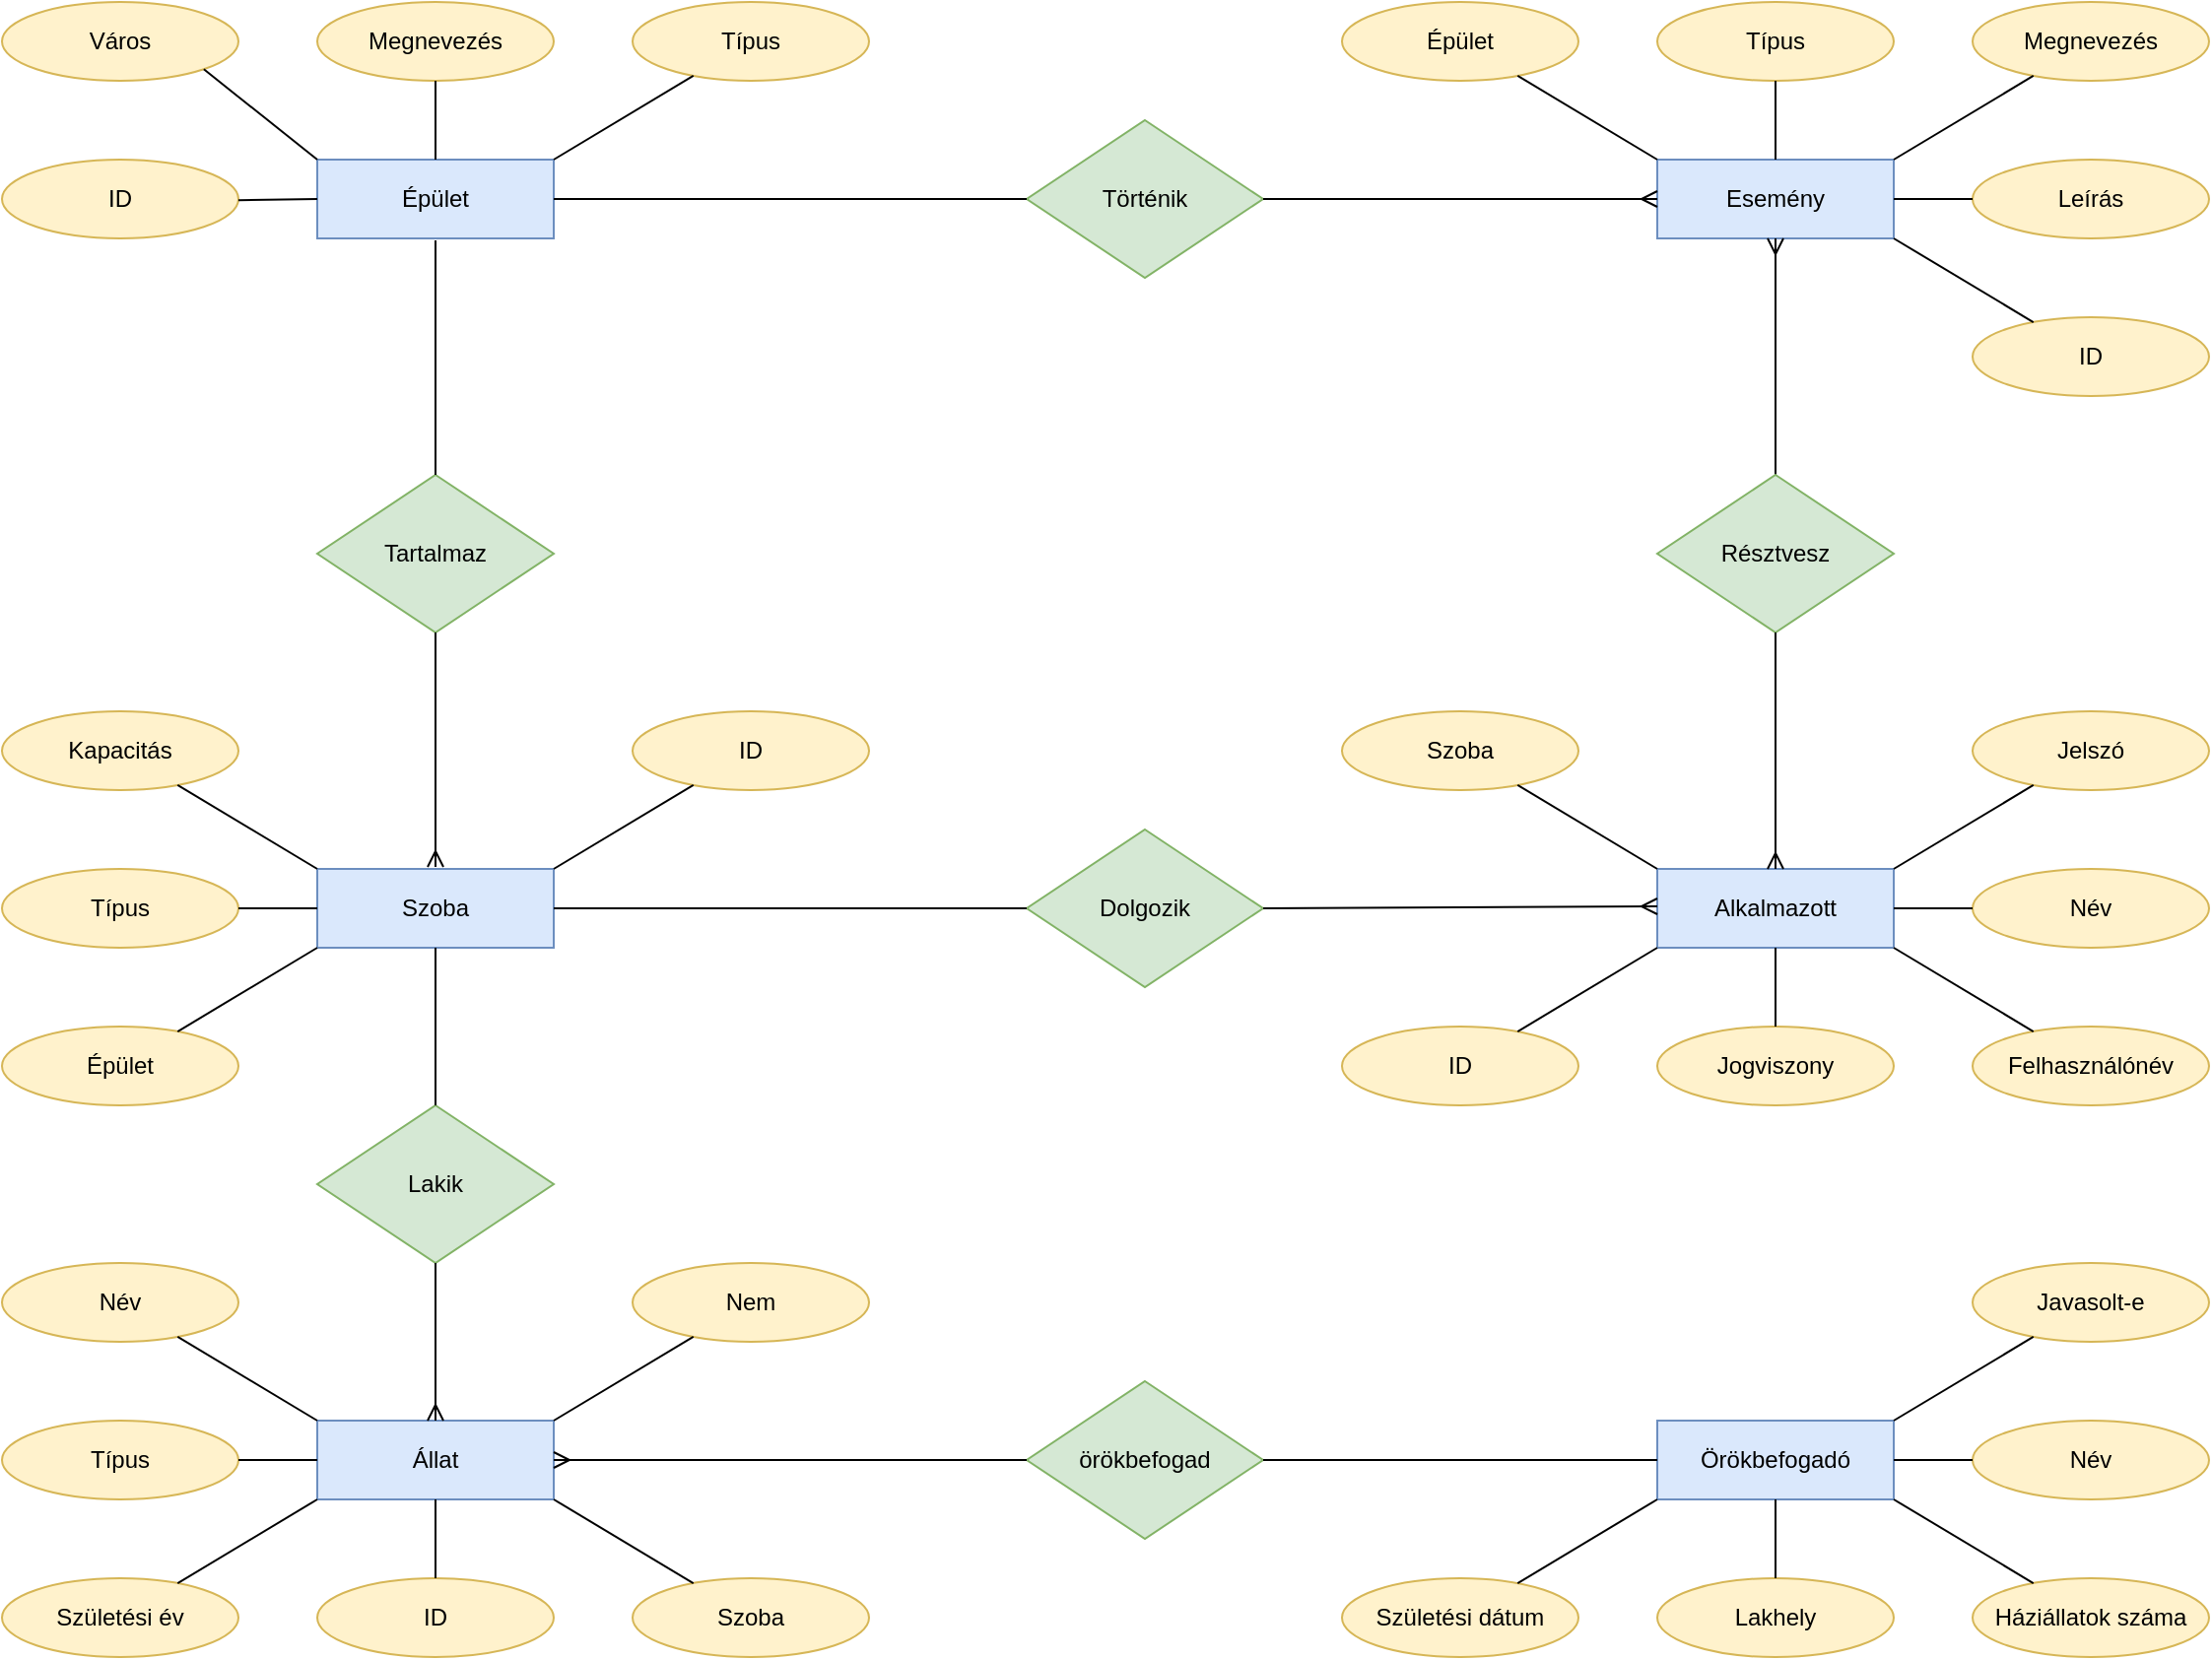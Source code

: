 <mxfile version="14.5.1" type="device"><diagram id="u18SW2AZ_lB3MHqnyf4B" name="1 oldal"><mxGraphModel dx="850" dy="491" grid="1" gridSize="10" guides="1" tooltips="1" connect="1" arrows="1" fold="1" page="1" pageScale="1" pageWidth="827" pageHeight="1169" math="0" shadow="0"><root><mxCell id="0"/><mxCell id="1" parent="0"/><mxCell id="mSqwSO7IdRFljXTnR4P8-1" value="Épület" style="rounded=0;whiteSpace=wrap;html=1;fillColor=#dae8fc;strokeColor=#6c8ebf;" vertex="1" parent="1"><mxGeometry x="320" y="280" width="120" height="40" as="geometry"/></mxCell><mxCell id="mSqwSO7IdRFljXTnR4P8-2" value="Szoba" style="rounded=0;whiteSpace=wrap;html=1;fillColor=#dae8fc;strokeColor=#6c8ebf;" vertex="1" parent="1"><mxGeometry x="320" y="640" width="120" height="40" as="geometry"/></mxCell><mxCell id="mSqwSO7IdRFljXTnR4P8-3" value="Állat" style="rounded=0;whiteSpace=wrap;html=1;fillColor=#dae8fc;strokeColor=#6c8ebf;" vertex="1" parent="1"><mxGeometry x="320" y="920" width="120" height="40" as="geometry"/></mxCell><mxCell id="mSqwSO7IdRFljXTnR4P8-4" value="Alkalmazott" style="rounded=0;whiteSpace=wrap;html=1;fillColor=#dae8fc;strokeColor=#6c8ebf;" vertex="1" parent="1"><mxGeometry x="1000" y="640" width="120" height="40" as="geometry"/></mxCell><mxCell id="mSqwSO7IdRFljXTnR4P8-6" value="Örökbefogadó" style="rounded=0;whiteSpace=wrap;html=1;fillColor=#dae8fc;strokeColor=#6c8ebf;" vertex="1" parent="1"><mxGeometry x="1000" y="920" width="120" height="40" as="geometry"/></mxCell><mxCell id="mSqwSO7IdRFljXTnR4P8-7" value="Megnevezés" style="ellipse;whiteSpace=wrap;html=1;fillColor=#fff2cc;strokeColor=#d6b656;" vertex="1" parent="1"><mxGeometry x="320" y="200" width="120" height="40" as="geometry"/></mxCell><mxCell id="mSqwSO7IdRFljXTnR4P8-9" value="" style="endArrow=none;html=1;entryX=0.5;entryY=0;entryDx=0;entryDy=0;exitX=0.5;exitY=1;exitDx=0;exitDy=0;" edge="1" parent="1" source="mSqwSO7IdRFljXTnR4P8-7" target="mSqwSO7IdRFljXTnR4P8-1"><mxGeometry width="50" height="50" relative="1" as="geometry"><mxPoint x="390" y="340" as="sourcePoint"/><mxPoint x="440" y="290" as="targetPoint"/></mxGeometry></mxCell><mxCell id="mSqwSO7IdRFljXTnR4P8-10" value="Város" style="ellipse;whiteSpace=wrap;html=1;fillColor=#fff2cc;strokeColor=#d6b656;" vertex="1" parent="1"><mxGeometry x="160" y="200" width="120" height="40" as="geometry"/></mxCell><mxCell id="mSqwSO7IdRFljXTnR4P8-11" value="Típus" style="ellipse;whiteSpace=wrap;html=1;fillColor=#fff2cc;strokeColor=#d6b656;" vertex="1" parent="1"><mxGeometry x="480" y="200" width="120" height="40" as="geometry"/></mxCell><mxCell id="mSqwSO7IdRFljXTnR4P8-13" value="" style="endArrow=none;html=1;exitX=1;exitY=0;exitDx=0;exitDy=0;" edge="1" parent="1" source="mSqwSO7IdRFljXTnR4P8-1" target="mSqwSO7IdRFljXTnR4P8-11"><mxGeometry width="50" height="50" relative="1" as="geometry"><mxPoint x="390" y="250" as="sourcePoint"/><mxPoint x="390" y="290.0" as="targetPoint"/></mxGeometry></mxCell><mxCell id="mSqwSO7IdRFljXTnR4P8-14" value="" style="endArrow=none;html=1;exitX=1;exitY=1;exitDx=0;exitDy=0;entryX=0;entryY=0;entryDx=0;entryDy=0;" edge="1" parent="1" source="mSqwSO7IdRFljXTnR4P8-10" target="mSqwSO7IdRFljXTnR4P8-1"><mxGeometry width="50" height="50" relative="1" as="geometry"><mxPoint x="450" y="290.0" as="sourcePoint"/><mxPoint x="520.604" y="247.435" as="targetPoint"/></mxGeometry></mxCell><mxCell id="mSqwSO7IdRFljXTnR4P8-15" value="Tartalmaz" style="rhombus;whiteSpace=wrap;html=1;fillColor=#d5e8d4;strokeColor=#82b366;" vertex="1" parent="1"><mxGeometry x="320" y="440" width="120" height="80" as="geometry"/></mxCell><mxCell id="mSqwSO7IdRFljXTnR4P8-16" value="Dolgozik" style="rhombus;whiteSpace=wrap;html=1;fillColor=#d5e8d4;strokeColor=#82b366;" vertex="1" parent="1"><mxGeometry x="680" y="620" width="120" height="80" as="geometry"/></mxCell><mxCell id="mSqwSO7IdRFljXTnR4P8-17" value="Lakik" style="rhombus;whiteSpace=wrap;html=1;fillColor=#d5e8d4;strokeColor=#82b366;" vertex="1" parent="1"><mxGeometry x="320" y="760" width="120" height="80" as="geometry"/></mxCell><mxCell id="mSqwSO7IdRFljXTnR4P8-18" value="örökbefogad" style="rhombus;whiteSpace=wrap;html=1;fillColor=#d5e8d4;strokeColor=#82b366;" vertex="1" parent="1"><mxGeometry x="680" y="900" width="120" height="80" as="geometry"/></mxCell><mxCell id="mSqwSO7IdRFljXTnR4P8-19" value="Kapacitás" style="ellipse;whiteSpace=wrap;html=1;fillColor=#fff2cc;strokeColor=#d6b656;" vertex="1" parent="1"><mxGeometry x="160" y="560" width="120" height="40" as="geometry"/></mxCell><mxCell id="mSqwSO7IdRFljXTnR4P8-20" value="Típus" style="ellipse;whiteSpace=wrap;html=1;fillColor=#fff2cc;strokeColor=#d6b656;" vertex="1" parent="1"><mxGeometry x="160" y="640" width="120" height="40" as="geometry"/></mxCell><mxCell id="mSqwSO7IdRFljXTnR4P8-21" value="Név" style="ellipse;whiteSpace=wrap;html=1;fillColor=#fff2cc;strokeColor=#d6b656;" vertex="1" parent="1"><mxGeometry x="160" y="840" width="120" height="40" as="geometry"/></mxCell><mxCell id="mSqwSO7IdRFljXTnR4P8-22" value="Típus" style="ellipse;whiteSpace=wrap;html=1;fillColor=#fff2cc;strokeColor=#d6b656;" vertex="1" parent="1"><mxGeometry x="160" y="920" width="120" height="40" as="geometry"/></mxCell><mxCell id="mSqwSO7IdRFljXTnR4P8-23" value="Születési év" style="ellipse;whiteSpace=wrap;html=1;fillColor=#fff2cc;strokeColor=#d6b656;" vertex="1" parent="1"><mxGeometry x="160" y="1000" width="120" height="40" as="geometry"/></mxCell><mxCell id="mSqwSO7IdRFljXTnR4P8-24" value="Nem" style="ellipse;whiteSpace=wrap;html=1;fillColor=#fff2cc;strokeColor=#d6b656;" vertex="1" parent="1"><mxGeometry x="480" y="840" width="120" height="40" as="geometry"/></mxCell><mxCell id="mSqwSO7IdRFljXTnR4P8-25" value="ID" style="ellipse;whiteSpace=wrap;html=1;fillColor=#fff2cc;strokeColor=#d6b656;" vertex="1" parent="1"><mxGeometry x="160" y="280" width="120" height="40" as="geometry"/></mxCell><mxCell id="mSqwSO7IdRFljXTnR4P8-26" value="ID" style="ellipse;whiteSpace=wrap;html=1;fillColor=#fff2cc;strokeColor=#d6b656;" vertex="1" parent="1"><mxGeometry x="480" y="560" width="120" height="40" as="geometry"/></mxCell><mxCell id="mSqwSO7IdRFljXTnR4P8-27" value="ID" style="ellipse;whiteSpace=wrap;html=1;fillColor=#fff2cc;strokeColor=#d6b656;" vertex="1" parent="1"><mxGeometry x="320" y="1000" width="120" height="40" as="geometry"/></mxCell><mxCell id="mSqwSO7IdRFljXTnR4P8-28" value="Név" style="ellipse;whiteSpace=wrap;html=1;fillColor=#fff2cc;strokeColor=#d6b656;" vertex="1" parent="1"><mxGeometry x="1160" y="640" width="120" height="40" as="geometry"/></mxCell><mxCell id="mSqwSO7IdRFljXTnR4P8-30" value="Jogviszony" style="ellipse;whiteSpace=wrap;html=1;fillColor=#fff2cc;strokeColor=#d6b656;" vertex="1" parent="1"><mxGeometry x="1000" y="720" width="120" height="40" as="geometry"/></mxCell><mxCell id="mSqwSO7IdRFljXTnR4P8-31" value="Felhasználónév" style="ellipse;whiteSpace=wrap;html=1;fillColor=#fff2cc;strokeColor=#d6b656;" vertex="1" parent="1"><mxGeometry x="1160" y="720" width="120" height="40" as="geometry"/></mxCell><mxCell id="mSqwSO7IdRFljXTnR4P8-32" value="Jelszó" style="ellipse;whiteSpace=wrap;html=1;fillColor=#fff2cc;strokeColor=#d6b656;" vertex="1" parent="1"><mxGeometry x="1160" y="560" width="120" height="40" as="geometry"/></mxCell><mxCell id="mSqwSO7IdRFljXTnR4P8-33" value="Szoba" style="ellipse;whiteSpace=wrap;html=1;fillColor=#fff2cc;strokeColor=#d6b656;" vertex="1" parent="1"><mxGeometry x="840" y="560" width="120" height="40" as="geometry"/></mxCell><mxCell id="mSqwSO7IdRFljXTnR4P8-34" value="ID" style="ellipse;whiteSpace=wrap;html=1;fillColor=#fff2cc;strokeColor=#d6b656;" vertex="1" parent="1"><mxGeometry x="840" y="720" width="120" height="40" as="geometry"/></mxCell><mxCell id="mSqwSO7IdRFljXTnR4P8-35" value="Név" style="ellipse;whiteSpace=wrap;html=1;fillColor=#fff2cc;strokeColor=#d6b656;" vertex="1" parent="1"><mxGeometry x="1160" y="920" width="120" height="40" as="geometry"/></mxCell><mxCell id="mSqwSO7IdRFljXTnR4P8-36" value="Születési dátum" style="ellipse;whiteSpace=wrap;html=1;fillColor=#fff2cc;strokeColor=#d6b656;" vertex="1" parent="1"><mxGeometry x="840" y="1000" width="120" height="40" as="geometry"/></mxCell><mxCell id="mSqwSO7IdRFljXTnR4P8-37" value="Lakhely" style="ellipse;whiteSpace=wrap;html=1;fillColor=#fff2cc;strokeColor=#d6b656;" vertex="1" parent="1"><mxGeometry x="1000" y="1000" width="120" height="40" as="geometry"/></mxCell><mxCell id="mSqwSO7IdRFljXTnR4P8-38" value="Háziállatok száma" style="ellipse;whiteSpace=wrap;html=1;fillColor=#fff2cc;strokeColor=#d6b656;" vertex="1" parent="1"><mxGeometry x="1160" y="1000" width="120" height="40" as="geometry"/></mxCell><mxCell id="mSqwSO7IdRFljXTnR4P8-39" value="Javasolt-e" style="ellipse;whiteSpace=wrap;html=1;fillColor=#fff2cc;strokeColor=#d6b656;" vertex="1" parent="1"><mxGeometry x="1160" y="840" width="120" height="40" as="geometry"/></mxCell><mxCell id="mSqwSO7IdRFljXTnR4P8-40" value="Épület" style="ellipse;whiteSpace=wrap;html=1;fillColor=#fff2cc;strokeColor=#d6b656;" vertex="1" parent="1"><mxGeometry x="160" y="720" width="120" height="40" as="geometry"/></mxCell><mxCell id="mSqwSO7IdRFljXTnR4P8-41" value="Szoba" style="ellipse;whiteSpace=wrap;html=1;fillColor=#fff2cc;strokeColor=#d6b656;" vertex="1" parent="1"><mxGeometry x="480" y="1000" width="120" height="40" as="geometry"/></mxCell><mxCell id="mSqwSO7IdRFljXTnR4P8-42" value="Esemény" style="rounded=0;whiteSpace=wrap;html=1;fillColor=#dae8fc;strokeColor=#6c8ebf;" vertex="1" parent="1"><mxGeometry x="1000" y="280" width="120" height="40" as="geometry"/></mxCell><mxCell id="mSqwSO7IdRFljXTnR4P8-43" value="Típus" style="ellipse;whiteSpace=wrap;html=1;fillColor=#fff2cc;strokeColor=#d6b656;" vertex="1" parent="1"><mxGeometry x="1000" y="200" width="120" height="40" as="geometry"/></mxCell><mxCell id="mSqwSO7IdRFljXTnR4P8-44" value="Megnevezés" style="ellipse;whiteSpace=wrap;html=1;fillColor=#fff2cc;strokeColor=#d6b656;" vertex="1" parent="1"><mxGeometry x="1160" y="200" width="120" height="40" as="geometry"/></mxCell><mxCell id="mSqwSO7IdRFljXTnR4P8-45" value="Leírás" style="ellipse;whiteSpace=wrap;html=1;fillColor=#fff2cc;strokeColor=#d6b656;" vertex="1" parent="1"><mxGeometry x="1160" y="280" width="120" height="40" as="geometry"/></mxCell><mxCell id="mSqwSO7IdRFljXTnR4P8-46" value="ID" style="ellipse;whiteSpace=wrap;html=1;fillColor=#fff2cc;strokeColor=#d6b656;" vertex="1" parent="1"><mxGeometry x="1160" y="360" width="120" height="40" as="geometry"/></mxCell><mxCell id="mSqwSO7IdRFljXTnR4P8-47" value="Épület" style="ellipse;whiteSpace=wrap;html=1;fillColor=#fff2cc;strokeColor=#d6b656;" vertex="1" parent="1"><mxGeometry x="840" y="200" width="120" height="40" as="geometry"/></mxCell><mxCell id="mSqwSO7IdRFljXTnR4P8-48" value="Történik" style="rhombus;whiteSpace=wrap;html=1;fillColor=#d5e8d4;strokeColor=#82b366;" vertex="1" parent="1"><mxGeometry x="680" y="260" width="120" height="80" as="geometry"/></mxCell><mxCell id="mSqwSO7IdRFljXTnR4P8-49" value="" style="endArrow=none;html=1;entryX=0;entryY=0.5;entryDx=0;entryDy=0;" edge="1" parent="1" source="mSqwSO7IdRFljXTnR4P8-25" target="mSqwSO7IdRFljXTnR4P8-1"><mxGeometry width="50" height="50" relative="1" as="geometry"><mxPoint x="280" y="300" as="sourcePoint"/><mxPoint x="350" y="370" as="targetPoint"/></mxGeometry></mxCell><mxCell id="mSqwSO7IdRFljXTnR4P8-51" value="" style="endArrow=none;html=1;exitX=0;exitY=0;exitDx=0;exitDy=0;" edge="1" parent="1" source="mSqwSO7IdRFljXTnR4P8-2" target="mSqwSO7IdRFljXTnR4P8-19"><mxGeometry width="50" height="50" relative="1" as="geometry"><mxPoint x="300" y="320.0" as="sourcePoint"/><mxPoint x="340" y="320.0" as="targetPoint"/></mxGeometry></mxCell><mxCell id="mSqwSO7IdRFljXTnR4P8-52" value="" style="endArrow=none;html=1;" edge="1" parent="1" source="mSqwSO7IdRFljXTnR4P8-2" target="mSqwSO7IdRFljXTnR4P8-20"><mxGeometry width="50" height="50" relative="1" as="geometry"><mxPoint x="330" y="650" as="sourcePoint"/><mxPoint x="259.139" y="607.483" as="targetPoint"/></mxGeometry></mxCell><mxCell id="mSqwSO7IdRFljXTnR4P8-53" value="" style="endArrow=none;html=1;exitX=0;exitY=1;exitDx=0;exitDy=0;" edge="1" parent="1" source="mSqwSO7IdRFljXTnR4P8-2" target="mSqwSO7IdRFljXTnR4P8-40"><mxGeometry width="50" height="50" relative="1" as="geometry"><mxPoint x="330" y="670" as="sourcePoint"/><mxPoint x="290" y="670" as="targetPoint"/></mxGeometry></mxCell><mxCell id="mSqwSO7IdRFljXTnR4P8-54" value="" style="endArrow=none;html=1;entryX=1;entryY=0;entryDx=0;entryDy=0;" edge="1" parent="1" source="mSqwSO7IdRFljXTnR4P8-26" target="mSqwSO7IdRFljXTnR4P8-2"><mxGeometry width="50" height="50" relative="1" as="geometry"><mxPoint x="340" y="680" as="sourcePoint"/><mxPoint x="300" y="680" as="targetPoint"/></mxGeometry></mxCell><mxCell id="mSqwSO7IdRFljXTnR4P8-55" value="" style="endArrow=none;html=1;exitX=0;exitY=0;exitDx=0;exitDy=0;" edge="1" parent="1" source="mSqwSO7IdRFljXTnR4P8-3" target="mSqwSO7IdRFljXTnR4P8-21"><mxGeometry width="50" height="50" relative="1" as="geometry"><mxPoint x="350" y="690" as="sourcePoint"/><mxPoint x="310" y="690" as="targetPoint"/></mxGeometry></mxCell><mxCell id="mSqwSO7IdRFljXTnR4P8-56" value="" style="endArrow=none;html=1;exitX=1;exitY=0;exitDx=0;exitDy=0;" edge="1" parent="1" source="mSqwSO7IdRFljXTnR4P8-3" target="mSqwSO7IdRFljXTnR4P8-24"><mxGeometry width="50" height="50" relative="1" as="geometry"><mxPoint x="330" y="930" as="sourcePoint"/><mxPoint x="259.139" y="887.483" as="targetPoint"/></mxGeometry></mxCell><mxCell id="mSqwSO7IdRFljXTnR4P8-57" value="" style="endArrow=none;html=1;exitX=1;exitY=1;exitDx=0;exitDy=0;" edge="1" parent="1" source="mSqwSO7IdRFljXTnR4P8-3" target="mSqwSO7IdRFljXTnR4P8-41"><mxGeometry width="50" height="50" relative="1" as="geometry"><mxPoint x="450" y="930" as="sourcePoint"/><mxPoint x="520.861" y="887.483" as="targetPoint"/></mxGeometry></mxCell><mxCell id="mSqwSO7IdRFljXTnR4P8-58" value="" style="endArrow=none;html=1;exitX=0.5;exitY=1;exitDx=0;exitDy=0;entryX=0.5;entryY=0;entryDx=0;entryDy=0;" edge="1" parent="1" source="mSqwSO7IdRFljXTnR4P8-3" target="mSqwSO7IdRFljXTnR4P8-27"><mxGeometry width="50" height="50" relative="1" as="geometry"><mxPoint x="450" y="970" as="sourcePoint"/><mxPoint x="520.861" y="1012.517" as="targetPoint"/></mxGeometry></mxCell><mxCell id="mSqwSO7IdRFljXTnR4P8-59" value="" style="endArrow=none;html=1;exitX=0;exitY=1;exitDx=0;exitDy=0;" edge="1" parent="1" source="mSqwSO7IdRFljXTnR4P8-3" target="mSqwSO7IdRFljXTnR4P8-23"><mxGeometry width="50" height="50" relative="1" as="geometry"><mxPoint x="390" y="970" as="sourcePoint"/><mxPoint x="390" y="1010" as="targetPoint"/></mxGeometry></mxCell><mxCell id="mSqwSO7IdRFljXTnR4P8-60" value="" style="endArrow=none;html=1;exitX=0;exitY=0.5;exitDx=0;exitDy=0;entryX=1;entryY=0.5;entryDx=0;entryDy=0;" edge="1" parent="1" source="mSqwSO7IdRFljXTnR4P8-3" target="mSqwSO7IdRFljXTnR4P8-22"><mxGeometry width="50" height="50" relative="1" as="geometry"><mxPoint x="330" y="970" as="sourcePoint"/><mxPoint x="259.139" y="1012.517" as="targetPoint"/></mxGeometry></mxCell><mxCell id="mSqwSO7IdRFljXTnR4P8-61" value="" style="endArrow=none;html=1;entryX=0;entryY=1;entryDx=0;entryDy=0;" edge="1" parent="1" source="mSqwSO7IdRFljXTnR4P8-36" target="mSqwSO7IdRFljXTnR4P8-6"><mxGeometry width="50" height="50" relative="1" as="geometry"><mxPoint x="450" y="970" as="sourcePoint"/><mxPoint x="520.861" y="1012.517" as="targetPoint"/></mxGeometry></mxCell><mxCell id="mSqwSO7IdRFljXTnR4P8-62" value="" style="endArrow=none;html=1;entryX=0.5;entryY=1;entryDx=0;entryDy=0;" edge="1" parent="1" source="mSqwSO7IdRFljXTnR4P8-37" target="mSqwSO7IdRFljXTnR4P8-6"><mxGeometry width="50" height="50" relative="1" as="geometry"><mxPoint x="939.139" y="1012.517" as="sourcePoint"/><mxPoint x="1010" y="970" as="targetPoint"/></mxGeometry></mxCell><mxCell id="mSqwSO7IdRFljXTnR4P8-63" value="" style="endArrow=none;html=1;entryX=1;entryY=1;entryDx=0;entryDy=0;" edge="1" parent="1" source="mSqwSO7IdRFljXTnR4P8-38" target="mSqwSO7IdRFljXTnR4P8-6"><mxGeometry width="50" height="50" relative="1" as="geometry"><mxPoint x="949.139" y="1022.517" as="sourcePoint"/><mxPoint x="1020" y="980" as="targetPoint"/></mxGeometry></mxCell><mxCell id="mSqwSO7IdRFljXTnR4P8-64" value="" style="endArrow=none;html=1;entryX=1;entryY=0.5;entryDx=0;entryDy=0;exitX=0;exitY=0.5;exitDx=0;exitDy=0;" edge="1" parent="1" source="mSqwSO7IdRFljXTnR4P8-35" target="mSqwSO7IdRFljXTnR4P8-6"><mxGeometry width="50" height="50" relative="1" as="geometry"><mxPoint x="1200.861" y="1012.517" as="sourcePoint"/><mxPoint x="1130" y="970" as="targetPoint"/></mxGeometry></mxCell><mxCell id="mSqwSO7IdRFljXTnR4P8-65" value="" style="endArrow=none;html=1;entryX=1;entryY=0;entryDx=0;entryDy=0;" edge="1" parent="1" source="mSqwSO7IdRFljXTnR4P8-39" target="mSqwSO7IdRFljXTnR4P8-6"><mxGeometry width="50" height="50" relative="1" as="geometry"><mxPoint x="1170" y="950" as="sourcePoint"/><mxPoint x="1130" y="950" as="targetPoint"/></mxGeometry></mxCell><mxCell id="mSqwSO7IdRFljXTnR4P8-67" value="" style="endArrow=none;html=1;exitX=0.5;exitY=1;exitDx=0;exitDy=0;entryX=0.5;entryY=0;entryDx=0;entryDy=0;" edge="1" parent="1" source="mSqwSO7IdRFljXTnR4P8-4" target="mSqwSO7IdRFljXTnR4P8-30"><mxGeometry width="50" height="50" relative="1" as="geometry"><mxPoint x="1013.84" y="693.28" as="sourcePoint"/><mxPoint x="941.224" y="732.922" as="targetPoint"/></mxGeometry></mxCell><mxCell id="mSqwSO7IdRFljXTnR4P8-68" value="" style="endArrow=none;html=1;exitX=1;exitY=1;exitDx=0;exitDy=0;" edge="1" parent="1" source="mSqwSO7IdRFljXTnR4P8-4" target="mSqwSO7IdRFljXTnR4P8-31"><mxGeometry width="50" height="50" relative="1" as="geometry"><mxPoint x="1070" y="690" as="sourcePoint"/><mxPoint x="1070" y="730" as="targetPoint"/></mxGeometry></mxCell><mxCell id="mSqwSO7IdRFljXTnR4P8-69" value="" style="endArrow=none;html=1;exitX=1;exitY=0.5;exitDx=0;exitDy=0;" edge="1" parent="1" source="mSqwSO7IdRFljXTnR4P8-4" target="mSqwSO7IdRFljXTnR4P8-28"><mxGeometry width="50" height="50" relative="1" as="geometry"><mxPoint x="1130" y="690" as="sourcePoint"/><mxPoint x="1200.861" y="732.517" as="targetPoint"/></mxGeometry></mxCell><mxCell id="mSqwSO7IdRFljXTnR4P8-70" value="" style="endArrow=none;html=1;exitX=1;exitY=0;exitDx=0;exitDy=0;" edge="1" parent="1" source="mSqwSO7IdRFljXTnR4P8-4" target="mSqwSO7IdRFljXTnR4P8-32"><mxGeometry width="50" height="50" relative="1" as="geometry"><mxPoint x="1130" y="670" as="sourcePoint"/><mxPoint x="1170" y="670" as="targetPoint"/></mxGeometry></mxCell><mxCell id="mSqwSO7IdRFljXTnR4P8-71" value="" style="endArrow=none;html=1;exitX=0;exitY=1;exitDx=0;exitDy=0;" edge="1" parent="1" source="mSqwSO7IdRFljXTnR4P8-4" target="mSqwSO7IdRFljXTnR4P8-34"><mxGeometry width="50" height="50" relative="1" as="geometry"><mxPoint x="1130" y="650" as="sourcePoint"/><mxPoint x="1200.861" y="607.483" as="targetPoint"/></mxGeometry></mxCell><mxCell id="mSqwSO7IdRFljXTnR4P8-72" value="" style="endArrow=none;html=1;exitX=0;exitY=0;exitDx=0;exitDy=0;" edge="1" parent="1" source="mSqwSO7IdRFljXTnR4P8-4" target="mSqwSO7IdRFljXTnR4P8-33"><mxGeometry width="50" height="50" relative="1" as="geometry"><mxPoint x="1070" y="650" as="sourcePoint"/><mxPoint x="1070" y="610" as="targetPoint"/></mxGeometry></mxCell><mxCell id="mSqwSO7IdRFljXTnR4P8-73" value="" style="endArrow=none;html=1;entryX=1;entryY=1;entryDx=0;entryDy=0;" edge="1" parent="1" source="mSqwSO7IdRFljXTnR4P8-46" target="mSqwSO7IdRFljXTnR4P8-42"><mxGeometry width="50" height="50" relative="1" as="geometry"><mxPoint x="1080" y="660" as="sourcePoint"/><mxPoint x="1080" y="620" as="targetPoint"/></mxGeometry></mxCell><mxCell id="mSqwSO7IdRFljXTnR4P8-74" value="" style="endArrow=none;html=1;entryX=1;entryY=0.5;entryDx=0;entryDy=0;exitX=0;exitY=0.5;exitDx=0;exitDy=0;" edge="1" parent="1" source="mSqwSO7IdRFljXTnR4P8-45" target="mSqwSO7IdRFljXTnR4P8-42"><mxGeometry width="50" height="50" relative="1" as="geometry"><mxPoint x="1200.861" y="372.517" as="sourcePoint"/><mxPoint x="1130" y="330" as="targetPoint"/></mxGeometry></mxCell><mxCell id="mSqwSO7IdRFljXTnR4P8-75" value="" style="endArrow=none;html=1;entryX=1;entryY=0;entryDx=0;entryDy=0;" edge="1" parent="1" source="mSqwSO7IdRFljXTnR4P8-44" target="mSqwSO7IdRFljXTnR4P8-42"><mxGeometry width="50" height="50" relative="1" as="geometry"><mxPoint x="1170" y="310" as="sourcePoint"/><mxPoint x="1130" y="310" as="targetPoint"/></mxGeometry></mxCell><mxCell id="mSqwSO7IdRFljXTnR4P8-76" value="" style="endArrow=none;html=1;entryX=0.5;entryY=0;entryDx=0;entryDy=0;exitX=0.5;exitY=1;exitDx=0;exitDy=0;" edge="1" parent="1" source="mSqwSO7IdRFljXTnR4P8-43" target="mSqwSO7IdRFljXTnR4P8-42"><mxGeometry width="50" height="50" relative="1" as="geometry"><mxPoint x="1200.861" y="247.483" as="sourcePoint"/><mxPoint x="1130" y="290" as="targetPoint"/></mxGeometry></mxCell><mxCell id="mSqwSO7IdRFljXTnR4P8-77" value="" style="endArrow=none;html=1;entryX=0;entryY=0;entryDx=0;entryDy=0;" edge="1" parent="1" source="mSqwSO7IdRFljXTnR4P8-47" target="mSqwSO7IdRFljXTnR4P8-42"><mxGeometry width="50" height="50" relative="1" as="geometry"><mxPoint x="1070" y="250" as="sourcePoint"/><mxPoint x="1070" y="290" as="targetPoint"/></mxGeometry></mxCell><mxCell id="mSqwSO7IdRFljXTnR4P8-78" value="" style="endArrow=none;html=1;startArrow=ERmany;startFill=0;exitX=0.5;exitY=1;exitDx=0;exitDy=0;entryX=0.5;entryY=0;entryDx=0;entryDy=0;" edge="1" parent="1" source="mSqwSO7IdRFljXTnR4P8-42" target="mSqwSO7IdRFljXTnR4P8-79"><mxGeometry width="50" height="50" relative="1" as="geometry"><mxPoint x="960" y="420" as="sourcePoint"/><mxPoint x="1010" y="370" as="targetPoint"/></mxGeometry></mxCell><mxCell id="mSqwSO7IdRFljXTnR4P8-79" value="Résztvesz" style="rhombus;whiteSpace=wrap;html=1;fillColor=#d5e8d4;strokeColor=#82b366;" vertex="1" parent="1"><mxGeometry x="1000" y="440" width="120" height="80" as="geometry"/></mxCell><mxCell id="mSqwSO7IdRFljXTnR4P8-80" value="" style="endArrow=none;html=1;startArrow=ERmany;startFill=0;exitX=0.5;exitY=0;exitDx=0;exitDy=0;entryX=0.5;entryY=1;entryDx=0;entryDy=0;" edge="1" parent="1" source="mSqwSO7IdRFljXTnR4P8-4" target="mSqwSO7IdRFljXTnR4P8-79"><mxGeometry width="50" height="50" relative="1" as="geometry"><mxPoint x="1070" y="330" as="sourcePoint"/><mxPoint x="1070" y="450" as="targetPoint"/></mxGeometry></mxCell><mxCell id="mSqwSO7IdRFljXTnR4P8-83" value="" style="endArrow=none;html=1;startArrow=ERmany;startFill=0;exitX=0;exitY=0.5;exitDx=0;exitDy=0;entryX=1;entryY=0.5;entryDx=0;entryDy=0;" edge="1" parent="1" source="mSqwSO7IdRFljXTnR4P8-42" target="mSqwSO7IdRFljXTnR4P8-48"><mxGeometry width="50" height="50" relative="1" as="geometry"><mxPoint x="570" y="320" as="sourcePoint"/><mxPoint x="760" y="300" as="targetPoint"/></mxGeometry></mxCell><mxCell id="mSqwSO7IdRFljXTnR4P8-85" value="" style="endArrow=none;html=1;entryX=0;entryY=0.5;entryDx=0;entryDy=0;exitX=1;exitY=0.5;exitDx=0;exitDy=0;" edge="1" parent="1" source="mSqwSO7IdRFljXTnR4P8-1" target="mSqwSO7IdRFljXTnR4P8-48"><mxGeometry width="50" height="50" relative="1" as="geometry"><mxPoint x="939.139" y="247.483" as="sourcePoint"/><mxPoint x="1010" y="290" as="targetPoint"/></mxGeometry></mxCell><mxCell id="mSqwSO7IdRFljXTnR4P8-87" value="" style="endArrow=none;html=1;entryX=0.5;entryY=0;entryDx=0;entryDy=0;" edge="1" parent="1" target="mSqwSO7IdRFljXTnR4P8-15"><mxGeometry width="50" height="50" relative="1" as="geometry"><mxPoint x="380" y="321" as="sourcePoint"/><mxPoint x="650" y="310" as="targetPoint"/></mxGeometry></mxCell><mxCell id="mSqwSO7IdRFljXTnR4P8-89" value="" style="endArrow=none;html=1;startArrow=ERmany;startFill=0;entryX=0.5;entryY=1;entryDx=0;entryDy=0;" edge="1" parent="1" target="mSqwSO7IdRFljXTnR4P8-15"><mxGeometry width="50" height="50" relative="1" as="geometry"><mxPoint x="380" y="639" as="sourcePoint"/><mxPoint x="770" y="310" as="targetPoint"/></mxGeometry></mxCell><mxCell id="mSqwSO7IdRFljXTnR4P8-91" value="" style="endArrow=none;html=1;entryX=0.5;entryY=0;entryDx=0;entryDy=0;exitX=0.5;exitY=1;exitDx=0;exitDy=0;" edge="1" parent="1" source="mSqwSO7IdRFljXTnR4P8-2" target="mSqwSO7IdRFljXTnR4P8-17"><mxGeometry width="50" height="50" relative="1" as="geometry"><mxPoint x="400" y="690" as="sourcePoint"/><mxPoint x="400" y="809" as="targetPoint"/></mxGeometry></mxCell><mxCell id="mSqwSO7IdRFljXTnR4P8-93" value="" style="endArrow=none;html=1;startArrow=ERmany;startFill=0;entryX=0.5;entryY=1;entryDx=0;entryDy=0;exitX=0.5;exitY=0;exitDx=0;exitDy=0;" edge="1" parent="1" source="mSqwSO7IdRFljXTnR4P8-3" target="mSqwSO7IdRFljXTnR4P8-17"><mxGeometry width="50" height="50" relative="1" as="geometry"><mxPoint x="413" y="909" as="sourcePoint"/><mxPoint x="413" y="790" as="targetPoint"/></mxGeometry></mxCell><mxCell id="mSqwSO7IdRFljXTnR4P8-95" value="" style="endArrow=none;html=1;entryX=0;entryY=0.5;entryDx=0;entryDy=0;exitX=1;exitY=0.5;exitDx=0;exitDy=0;" edge="1" parent="1" source="mSqwSO7IdRFljXTnR4P8-2" target="mSqwSO7IdRFljXTnR4P8-16"><mxGeometry width="50" height="50" relative="1" as="geometry"><mxPoint x="500" y="670" as="sourcePoint"/><mxPoint x="500" y="750" as="targetPoint"/></mxGeometry></mxCell><mxCell id="mSqwSO7IdRFljXTnR4P8-97" value="" style="endArrow=none;html=1;startArrow=ERmany;startFill=0;entryX=1;entryY=0.5;entryDx=0;entryDy=0;" edge="1" parent="1" target="mSqwSO7IdRFljXTnR4P8-16"><mxGeometry width="50" height="50" relative="1" as="geometry"><mxPoint x="1000" y="659" as="sourcePoint"/><mxPoint x="820" y="659" as="targetPoint"/></mxGeometry></mxCell><mxCell id="mSqwSO7IdRFljXTnR4P8-99" value="" style="endArrow=none;html=1;startArrow=ERmany;startFill=0;entryX=0;entryY=0.5;entryDx=0;entryDy=0;exitX=1;exitY=0.5;exitDx=0;exitDy=0;" edge="1" parent="1" source="mSqwSO7IdRFljXTnR4P8-3" target="mSqwSO7IdRFljXTnR4P8-18"><mxGeometry width="50" height="50" relative="1" as="geometry"><mxPoint x="947" y="859.5" as="sourcePoint"/><mxPoint x="747" y="860.5" as="targetPoint"/></mxGeometry></mxCell><mxCell id="mSqwSO7IdRFljXTnR4P8-101" value="" style="endArrow=none;html=1;exitX=1;exitY=0.5;exitDx=0;exitDy=0;entryX=0;entryY=0.5;entryDx=0;entryDy=0;" edge="1" parent="1" source="mSqwSO7IdRFljXTnR4P8-18" target="mSqwSO7IdRFljXTnR4P8-6"><mxGeometry width="50" height="50" relative="1" as="geometry"><mxPoint x="790" y="879.0" as="sourcePoint"/><mxPoint x="450" y="940" as="targetPoint"/></mxGeometry></mxCell></root></mxGraphModel></diagram></mxfile>
